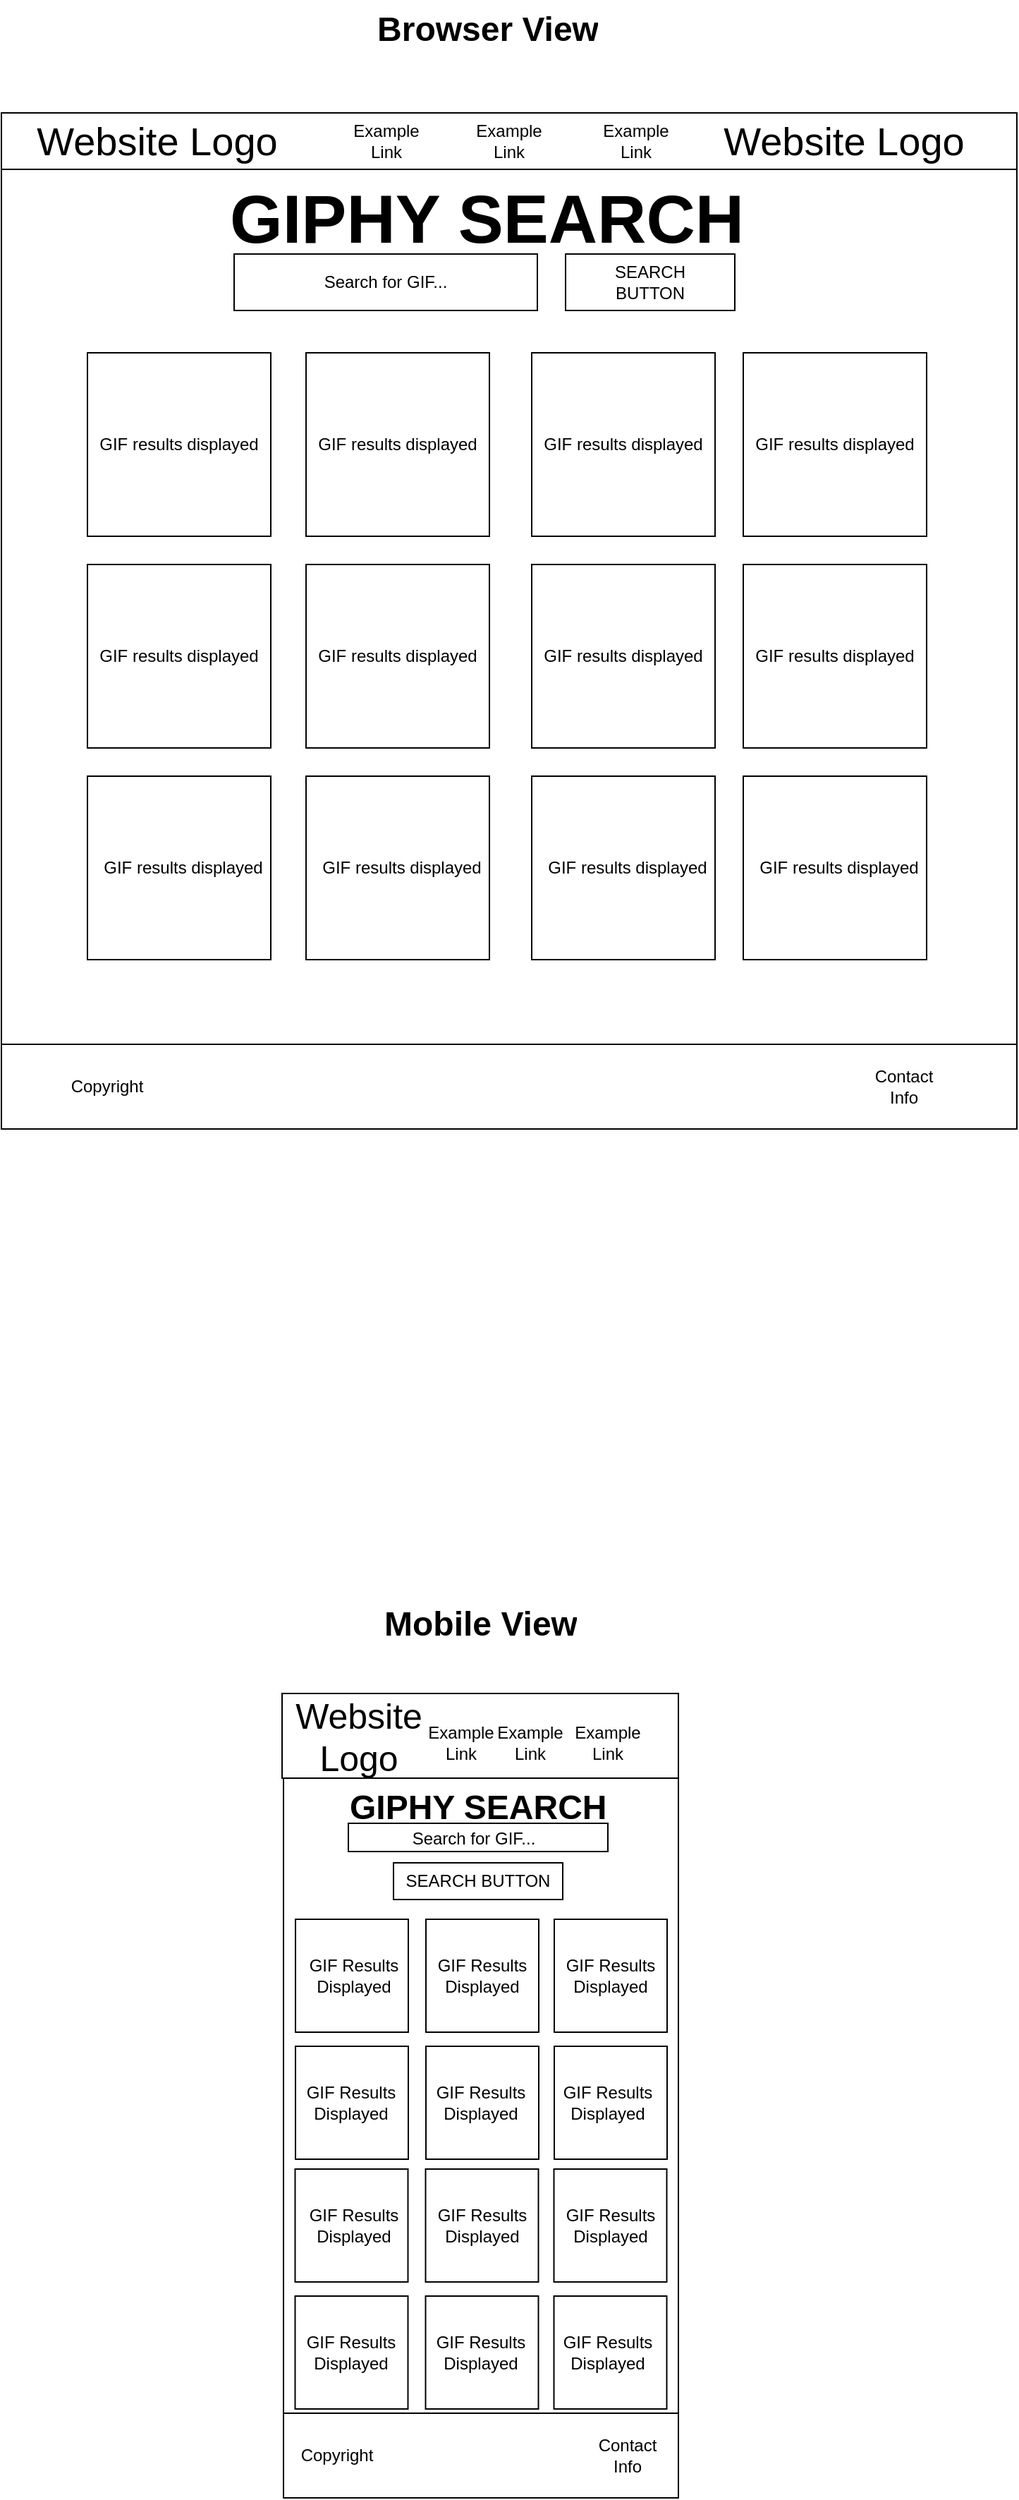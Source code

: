 <mxfile version="24.7.16">
  <diagram name="Page-1" id="O4QpBq0s-QUGAf6Hi9pV">
    <mxGraphModel dx="1434" dy="738" grid="1" gridSize="10" guides="1" tooltips="1" connect="1" arrows="1" fold="1" page="1" pageScale="1" pageWidth="850" pageHeight="1100" math="0" shadow="0">
      <root>
        <mxCell id="0" />
        <mxCell id="1" parent="0" />
        <mxCell id="EX7HJN2xVCYqK3CvbIh4-1" value="" style="whiteSpace=wrap;html=1;aspect=fixed;" vertex="1" parent="1">
          <mxGeometry x="80" y="80" width="720" height="720" as="geometry" />
        </mxCell>
        <mxCell id="EX7HJN2xVCYqK3CvbIh4-2" value="" style="rounded=0;whiteSpace=wrap;html=1;" vertex="1" parent="1">
          <mxGeometry x="80" y="80" width="720" height="40" as="geometry" />
        </mxCell>
        <mxCell id="EX7HJN2xVCYqK3CvbIh4-3" value="" style="rounded=0;whiteSpace=wrap;html=1;" vertex="1" parent="1">
          <mxGeometry x="80" y="740" width="720" height="60" as="geometry" />
        </mxCell>
        <mxCell id="EX7HJN2xVCYqK3CvbIh4-4" value="&lt;h1 style=&quot;margin-top: 0px; font-size: 48px;&quot;&gt;GIPHY SEARCH&lt;/h1&gt;" style="text;html=1;whiteSpace=wrap;overflow=hidden;rounded=0;" vertex="1" parent="1">
          <mxGeometry x="240" y="120" width="370" height="60" as="geometry" />
        </mxCell>
        <mxCell id="EX7HJN2xVCYqK3CvbIh4-5" value="" style="rounded=0;whiteSpace=wrap;html=1;" vertex="1" parent="1">
          <mxGeometry x="245" y="180" width="215" height="40" as="geometry" />
        </mxCell>
        <mxCell id="EX7HJN2xVCYqK3CvbIh4-7" value="Search for GIF..." style="text;html=1;align=center;verticalAlign=middle;whiteSpace=wrap;rounded=0;" vertex="1" parent="1">
          <mxGeometry x="255" y="185" width="195" height="30" as="geometry" />
        </mxCell>
        <mxCell id="EX7HJN2xVCYqK3CvbIh4-9" value="" style="rounded=0;whiteSpace=wrap;html=1;" vertex="1" parent="1">
          <mxGeometry x="480" y="180" width="120" height="40" as="geometry" />
        </mxCell>
        <mxCell id="EX7HJN2xVCYqK3CvbIh4-10" value="SEARCH BUTTON" style="text;html=1;align=center;verticalAlign=middle;whiteSpace=wrap;rounded=0;" vertex="1" parent="1">
          <mxGeometry x="510" y="185" width="60" height="30" as="geometry" />
        </mxCell>
        <mxCell id="EX7HJN2xVCYqK3CvbIh4-13" value="" style="whiteSpace=wrap;html=1;aspect=fixed;" vertex="1" parent="1">
          <mxGeometry x="141" y="250" width="130" height="130" as="geometry" />
        </mxCell>
        <mxCell id="EX7HJN2xVCYqK3CvbIh4-14" value="" style="whiteSpace=wrap;html=1;aspect=fixed;" vertex="1" parent="1">
          <mxGeometry x="296" y="250" width="130" height="130" as="geometry" />
        </mxCell>
        <mxCell id="EX7HJN2xVCYqK3CvbIh4-15" value="" style="whiteSpace=wrap;html=1;aspect=fixed;" vertex="1" parent="1">
          <mxGeometry x="456" y="250" width="130" height="130" as="geometry" />
        </mxCell>
        <mxCell id="EX7HJN2xVCYqK3CvbIh4-16" value="" style="whiteSpace=wrap;html=1;aspect=fixed;" vertex="1" parent="1">
          <mxGeometry x="606" y="250" width="130" height="130" as="geometry" />
        </mxCell>
        <mxCell id="EX7HJN2xVCYqK3CvbIh4-17" value="" style="whiteSpace=wrap;html=1;aspect=fixed;" vertex="1" parent="1">
          <mxGeometry x="141" y="400" width="130" height="130" as="geometry" />
        </mxCell>
        <mxCell id="EX7HJN2xVCYqK3CvbIh4-18" value="" style="whiteSpace=wrap;html=1;aspect=fixed;" vertex="1" parent="1">
          <mxGeometry x="296" y="400" width="130" height="130" as="geometry" />
        </mxCell>
        <mxCell id="EX7HJN2xVCYqK3CvbIh4-19" value="" style="whiteSpace=wrap;html=1;aspect=fixed;" vertex="1" parent="1">
          <mxGeometry x="456" y="400" width="130" height="130" as="geometry" />
        </mxCell>
        <mxCell id="EX7HJN2xVCYqK3CvbIh4-20" value="" style="whiteSpace=wrap;html=1;aspect=fixed;" vertex="1" parent="1">
          <mxGeometry x="606" y="400" width="130" height="130" as="geometry" />
        </mxCell>
        <mxCell id="EX7HJN2xVCYqK3CvbIh4-21" value="" style="whiteSpace=wrap;html=1;aspect=fixed;" vertex="1" parent="1">
          <mxGeometry x="141" y="550" width="130" height="130" as="geometry" />
        </mxCell>
        <mxCell id="EX7HJN2xVCYqK3CvbIh4-22" value="" style="whiteSpace=wrap;html=1;aspect=fixed;" vertex="1" parent="1">
          <mxGeometry x="296" y="550" width="130" height="130" as="geometry" />
        </mxCell>
        <mxCell id="EX7HJN2xVCYqK3CvbIh4-23" value="" style="whiteSpace=wrap;html=1;aspect=fixed;" vertex="1" parent="1">
          <mxGeometry x="456" y="550" width="130" height="130" as="geometry" />
        </mxCell>
        <mxCell id="EX7HJN2xVCYqK3CvbIh4-24" value="" style="whiteSpace=wrap;html=1;aspect=fixed;" vertex="1" parent="1">
          <mxGeometry x="606" y="550" width="130" height="130" as="geometry" />
        </mxCell>
        <mxCell id="EX7HJN2xVCYqK3CvbIh4-25" value="GIF results displayed" style="text;html=1;align=center;verticalAlign=middle;whiteSpace=wrap;rounded=0;" vertex="1" parent="1">
          <mxGeometry x="121" y="270" width="170" height="90" as="geometry" />
        </mxCell>
        <mxCell id="EX7HJN2xVCYqK3CvbIh4-26" value="GIF results displayed" style="text;html=1;align=center;verticalAlign=middle;whiteSpace=wrap;rounded=0;" vertex="1" parent="1">
          <mxGeometry x="276" y="270" width="170" height="90" as="geometry" />
        </mxCell>
        <mxCell id="EX7HJN2xVCYqK3CvbIh4-27" value="GIF results displayed" style="text;html=1;align=center;verticalAlign=middle;whiteSpace=wrap;rounded=0;" vertex="1" parent="1">
          <mxGeometry x="436" y="270" width="170" height="90" as="geometry" />
        </mxCell>
        <mxCell id="EX7HJN2xVCYqK3CvbIh4-28" value="GIF results displayed" style="text;html=1;align=center;verticalAlign=middle;whiteSpace=wrap;rounded=0;" vertex="1" parent="1">
          <mxGeometry x="586" y="270" width="170" height="90" as="geometry" />
        </mxCell>
        <mxCell id="EX7HJN2xVCYqK3CvbIh4-29" value="GIF results displayed" style="text;html=1;align=center;verticalAlign=middle;whiteSpace=wrap;rounded=0;" vertex="1" parent="1">
          <mxGeometry x="121" y="420" width="170" height="90" as="geometry" />
        </mxCell>
        <mxCell id="EX7HJN2xVCYqK3CvbIh4-30" value="GIF results displayed" style="text;html=1;align=center;verticalAlign=middle;whiteSpace=wrap;rounded=0;" vertex="1" parent="1">
          <mxGeometry x="276" y="420" width="170" height="90" as="geometry" />
        </mxCell>
        <mxCell id="EX7HJN2xVCYqK3CvbIh4-31" value="GIF results displayed" style="text;html=1;align=center;verticalAlign=middle;whiteSpace=wrap;rounded=0;" vertex="1" parent="1">
          <mxGeometry x="436" y="420" width="170" height="90" as="geometry" />
        </mxCell>
        <mxCell id="EX7HJN2xVCYqK3CvbIh4-32" value="GIF results displayed" style="text;html=1;align=center;verticalAlign=middle;whiteSpace=wrap;rounded=0;" vertex="1" parent="1">
          <mxGeometry x="586" y="420" width="170" height="90" as="geometry" />
        </mxCell>
        <mxCell id="EX7HJN2xVCYqK3CvbIh4-33" value="GIF results displayed" style="text;html=1;align=center;verticalAlign=middle;whiteSpace=wrap;rounded=0;" vertex="1" parent="1">
          <mxGeometry x="124" y="570" width="170" height="90" as="geometry" />
        </mxCell>
        <mxCell id="EX7HJN2xVCYqK3CvbIh4-34" value="GIF results displayed" style="text;html=1;align=center;verticalAlign=middle;whiteSpace=wrap;rounded=0;" vertex="1" parent="1">
          <mxGeometry x="279" y="570" width="170" height="90" as="geometry" />
        </mxCell>
        <mxCell id="EX7HJN2xVCYqK3CvbIh4-35" value="GIF results displayed" style="text;html=1;align=center;verticalAlign=middle;whiteSpace=wrap;rounded=0;" vertex="1" parent="1">
          <mxGeometry x="439" y="570" width="170" height="90" as="geometry" />
        </mxCell>
        <mxCell id="EX7HJN2xVCYqK3CvbIh4-36" value="GIF results displayed" style="text;html=1;align=center;verticalAlign=middle;whiteSpace=wrap;rounded=0;" vertex="1" parent="1">
          <mxGeometry x="589" y="570" width="170" height="90" as="geometry" />
        </mxCell>
        <mxCell id="EX7HJN2xVCYqK3CvbIh4-37" value="Website Logo" style="text;html=1;align=center;verticalAlign=middle;whiteSpace=wrap;rounded=0;fontSize=28;" vertex="1" parent="1">
          <mxGeometry x="92.5" y="80" width="195" height="40" as="geometry" />
        </mxCell>
        <mxCell id="EX7HJN2xVCYqK3CvbIh4-38" value="Example Link" style="text;html=1;align=center;verticalAlign=middle;whiteSpace=wrap;rounded=0;" vertex="1" parent="1">
          <mxGeometry x="322.5" y="85" width="60" height="30" as="geometry" />
        </mxCell>
        <mxCell id="EX7HJN2xVCYqK3CvbIh4-39" value="Example Link" style="text;html=1;align=center;verticalAlign=middle;whiteSpace=wrap;rounded=0;" vertex="1" parent="1">
          <mxGeometry x="410" y="85" width="60" height="30" as="geometry" />
        </mxCell>
        <mxCell id="EX7HJN2xVCYqK3CvbIh4-40" value="Example Link" style="text;html=1;align=center;verticalAlign=middle;whiteSpace=wrap;rounded=0;" vertex="1" parent="1">
          <mxGeometry x="500" y="85" width="60" height="30" as="geometry" />
        </mxCell>
        <mxCell id="EX7HJN2xVCYqK3CvbIh4-42" value="Website Logo" style="text;html=1;align=center;verticalAlign=middle;whiteSpace=wrap;rounded=0;fontSize=28;" vertex="1" parent="1">
          <mxGeometry x="580" y="80" width="195" height="40" as="geometry" />
        </mxCell>
        <mxCell id="EX7HJN2xVCYqK3CvbIh4-43" value="Copyright" style="text;html=1;align=center;verticalAlign=middle;whiteSpace=wrap;rounded=0;" vertex="1" parent="1">
          <mxGeometry x="125" y="755" width="60" height="30" as="geometry" />
        </mxCell>
        <mxCell id="EX7HJN2xVCYqK3CvbIh4-44" value="Contact Info" style="text;html=1;align=center;verticalAlign=middle;whiteSpace=wrap;rounded=0;" vertex="1" parent="1">
          <mxGeometry x="690" y="755" width="60" height="30" as="geometry" />
        </mxCell>
        <mxCell id="EX7HJN2xVCYqK3CvbIh4-45" value="&lt;h1 style=&quot;margin-top: 0px;&quot;&gt;Browser View&lt;/h1&gt;" style="text;html=1;whiteSpace=wrap;overflow=hidden;rounded=0;align=center;" vertex="1" parent="1">
          <mxGeometry x="335" width="180" height="50" as="geometry" />
        </mxCell>
        <mxCell id="EX7HJN2xVCYqK3CvbIh4-47" value="" style="rounded=0;whiteSpace=wrap;html=1;" vertex="1" parent="1">
          <mxGeometry x="280" y="1200" width="280" height="570" as="geometry" />
        </mxCell>
        <mxCell id="EX7HJN2xVCYqK3CvbIh4-48" value="&lt;h1 style=&quot;margin-top: 0px;&quot;&gt;Mobile View&lt;/h1&gt;" style="text;html=1;whiteSpace=wrap;overflow=hidden;rounded=0;align=center;" vertex="1" parent="1">
          <mxGeometry x="330" y="1130" width="180" height="40" as="geometry" />
        </mxCell>
        <mxCell id="EX7HJN2xVCYqK3CvbIh4-49" value="" style="rounded=0;whiteSpace=wrap;html=1;" vertex="1" parent="1">
          <mxGeometry x="279" y="1200" width="281" height="60" as="geometry" />
        </mxCell>
        <mxCell id="EX7HJN2xVCYqK3CvbIh4-51" value="&lt;font style=&quot;font-size: 25px;&quot;&gt;Website Logo&lt;/font&gt;" style="text;html=1;align=center;verticalAlign=middle;whiteSpace=wrap;rounded=0;fontSize=25;" vertex="1" parent="1">
          <mxGeometry x="283.5" y="1210" width="99" height="40" as="geometry" />
        </mxCell>
        <mxCell id="EX7HJN2xVCYqK3CvbIh4-52" value="Example Link" style="text;html=1;align=center;verticalAlign=middle;whiteSpace=wrap;rounded=0;" vertex="1" parent="1">
          <mxGeometry x="376" y="1220" width="60" height="30" as="geometry" />
        </mxCell>
        <mxCell id="EX7HJN2xVCYqK3CvbIh4-53" value="Example Link" style="text;html=1;align=center;verticalAlign=middle;whiteSpace=wrap;rounded=0;" vertex="1" parent="1">
          <mxGeometry x="425" y="1220" width="60" height="30" as="geometry" />
        </mxCell>
        <mxCell id="EX7HJN2xVCYqK3CvbIh4-54" value="Example Link" style="text;html=1;align=center;verticalAlign=middle;whiteSpace=wrap;rounded=0;" vertex="1" parent="1">
          <mxGeometry x="480" y="1220" width="60" height="30" as="geometry" />
        </mxCell>
        <mxCell id="EX7HJN2xVCYqK3CvbIh4-55" value="" style="whiteSpace=wrap;html=1;aspect=fixed;" vertex="1" parent="1">
          <mxGeometry x="288.5" y="1360" width="80" height="80" as="geometry" />
        </mxCell>
        <mxCell id="EX7HJN2xVCYqK3CvbIh4-56" value="" style="whiteSpace=wrap;html=1;aspect=fixed;" vertex="1" parent="1">
          <mxGeometry x="381" y="1360" width="80" height="80" as="geometry" />
        </mxCell>
        <mxCell id="EX7HJN2xVCYqK3CvbIh4-57" value="" style="whiteSpace=wrap;html=1;aspect=fixed;" vertex="1" parent="1">
          <mxGeometry x="472" y="1360" width="80" height="80" as="geometry" />
        </mxCell>
        <mxCell id="EX7HJN2xVCYqK3CvbIh4-59" value="" style="whiteSpace=wrap;html=1;aspect=fixed;" vertex="1" parent="1">
          <mxGeometry x="288.5" y="1450" width="80" height="80" as="geometry" />
        </mxCell>
        <mxCell id="EX7HJN2xVCYqK3CvbIh4-60" value="" style="whiteSpace=wrap;html=1;aspect=fixed;" vertex="1" parent="1">
          <mxGeometry x="381" y="1450" width="80" height="80" as="geometry" />
        </mxCell>
        <mxCell id="EX7HJN2xVCYqK3CvbIh4-61" value="" style="whiteSpace=wrap;html=1;aspect=fixed;" vertex="1" parent="1">
          <mxGeometry x="472" y="1450" width="80" height="80" as="geometry" />
        </mxCell>
        <mxCell id="EX7HJN2xVCYqK3CvbIh4-62" value="" style="whiteSpace=wrap;html=1;aspect=fixed;" vertex="1" parent="1">
          <mxGeometry x="288.25" y="1537" width="80" height="80" as="geometry" />
        </mxCell>
        <mxCell id="EX7HJN2xVCYqK3CvbIh4-63" value="" style="whiteSpace=wrap;html=1;aspect=fixed;" vertex="1" parent="1">
          <mxGeometry x="380.75" y="1537" width="80" height="80" as="geometry" />
        </mxCell>
        <mxCell id="EX7HJN2xVCYqK3CvbIh4-64" value="" style="whiteSpace=wrap;html=1;aspect=fixed;" vertex="1" parent="1">
          <mxGeometry x="471.75" y="1537" width="80" height="80" as="geometry" />
        </mxCell>
        <mxCell id="EX7HJN2xVCYqK3CvbIh4-65" value="" style="whiteSpace=wrap;html=1;aspect=fixed;" vertex="1" parent="1">
          <mxGeometry x="288.25" y="1627" width="80" height="80" as="geometry" />
        </mxCell>
        <mxCell id="EX7HJN2xVCYqK3CvbIh4-66" value="" style="whiteSpace=wrap;html=1;aspect=fixed;" vertex="1" parent="1">
          <mxGeometry x="380.75" y="1627" width="80" height="80" as="geometry" />
        </mxCell>
        <mxCell id="EX7HJN2xVCYqK3CvbIh4-67" value="" style="whiteSpace=wrap;html=1;aspect=fixed;" vertex="1" parent="1">
          <mxGeometry x="471.75" y="1627" width="80" height="80" as="geometry" />
        </mxCell>
        <mxCell id="EX7HJN2xVCYqK3CvbIh4-68" value="" style="rounded=0;whiteSpace=wrap;html=1;" vertex="1" parent="1">
          <mxGeometry x="280" y="1710" width="280" height="60" as="geometry" />
        </mxCell>
        <mxCell id="EX7HJN2xVCYqK3CvbIh4-69" value="&lt;h1 style=&quot;margin-top: 0px;&quot;&gt;GIPHY SEARCH&lt;/h1&gt;" style="text;html=1;whiteSpace=wrap;overflow=hidden;rounded=0;" vertex="1" parent="1">
          <mxGeometry x="325" y="1260" width="200" height="40" as="geometry" />
        </mxCell>
        <mxCell id="EX7HJN2xVCYqK3CvbIh4-70" value="" style="rounded=0;whiteSpace=wrap;html=1;" vertex="1" parent="1">
          <mxGeometry x="326" y="1292" width="184" height="20" as="geometry" />
        </mxCell>
        <mxCell id="EX7HJN2xVCYqK3CvbIh4-71" value="Search for GIF..." style="text;html=1;align=center;verticalAlign=middle;whiteSpace=wrap;rounded=0;" vertex="1" parent="1">
          <mxGeometry x="320" y="1288" width="190" height="30" as="geometry" />
        </mxCell>
        <mxCell id="EX7HJN2xVCYqK3CvbIh4-72" value="" style="rounded=0;whiteSpace=wrap;html=1;" vertex="1" parent="1">
          <mxGeometry x="358" y="1320" width="120" height="26" as="geometry" />
        </mxCell>
        <mxCell id="EX7HJN2xVCYqK3CvbIh4-73" value="SEARCH BUTTON" style="text;html=1;align=center;verticalAlign=middle;whiteSpace=wrap;rounded=0;" vertex="1" parent="1">
          <mxGeometry x="358" y="1318" width="120" height="30" as="geometry" />
        </mxCell>
        <mxCell id="EX7HJN2xVCYqK3CvbIh4-74" value="GIF Results Displayed" style="text;html=1;align=center;verticalAlign=middle;whiteSpace=wrap;rounded=0;" vertex="1" parent="1">
          <mxGeometry x="290" y="1360" width="80" height="80" as="geometry" />
        </mxCell>
        <mxCell id="EX7HJN2xVCYqK3CvbIh4-75" value="GIF Results Displayed" style="text;html=1;align=center;verticalAlign=middle;whiteSpace=wrap;rounded=0;" vertex="1" parent="1">
          <mxGeometry x="472" y="1360" width="80" height="80" as="geometry" />
        </mxCell>
        <mxCell id="EX7HJN2xVCYqK3CvbIh4-76" value="GIF Results Displayed" style="text;html=1;align=center;verticalAlign=middle;whiteSpace=wrap;rounded=0;" vertex="1" parent="1">
          <mxGeometry x="381" y="1360" width="80" height="80" as="geometry" />
        </mxCell>
        <mxCell id="EX7HJN2xVCYqK3CvbIh4-77" value="GIF Results Displayed" style="text;html=1;align=center;verticalAlign=middle;whiteSpace=wrap;rounded=0;" vertex="1" parent="1">
          <mxGeometry x="287.5" y="1450" width="80" height="80" as="geometry" />
        </mxCell>
        <mxCell id="EX7HJN2xVCYqK3CvbIh4-78" value="GIF Results Displayed" style="text;html=1;align=center;verticalAlign=middle;whiteSpace=wrap;rounded=0;" vertex="1" parent="1">
          <mxGeometry x="380" y="1450" width="80" height="80" as="geometry" />
        </mxCell>
        <mxCell id="EX7HJN2xVCYqK3CvbIh4-79" value="GIF Results Displayed" style="text;html=1;align=center;verticalAlign=middle;whiteSpace=wrap;rounded=0;" vertex="1" parent="1">
          <mxGeometry x="470" y="1450" width="80" height="80" as="geometry" />
        </mxCell>
        <mxCell id="EX7HJN2xVCYqK3CvbIh4-80" value="GIF Results Displayed" style="text;html=1;align=center;verticalAlign=middle;whiteSpace=wrap;rounded=0;" vertex="1" parent="1">
          <mxGeometry x="290" y="1537" width="80" height="80" as="geometry" />
        </mxCell>
        <mxCell id="EX7HJN2xVCYqK3CvbIh4-81" value="GIF Results Displayed" style="text;html=1;align=center;verticalAlign=middle;whiteSpace=wrap;rounded=0;" vertex="1" parent="1">
          <mxGeometry x="381" y="1537" width="80" height="80" as="geometry" />
        </mxCell>
        <mxCell id="EX7HJN2xVCYqK3CvbIh4-82" value="GIF Results Displayed" style="text;html=1;align=center;verticalAlign=middle;whiteSpace=wrap;rounded=0;" vertex="1" parent="1">
          <mxGeometry x="471.75" y="1537" width="80" height="80" as="geometry" />
        </mxCell>
        <mxCell id="EX7HJN2xVCYqK3CvbIh4-83" value="GIF Results Displayed" style="text;html=1;align=center;verticalAlign=middle;whiteSpace=wrap;rounded=0;" vertex="1" parent="1">
          <mxGeometry x="287.5" y="1627" width="80" height="80" as="geometry" />
        </mxCell>
        <mxCell id="EX7HJN2xVCYqK3CvbIh4-84" value="GIF Results Displayed" style="text;html=1;align=center;verticalAlign=middle;whiteSpace=wrap;rounded=0;" vertex="1" parent="1">
          <mxGeometry x="380" y="1627" width="80" height="80" as="geometry" />
        </mxCell>
        <mxCell id="EX7HJN2xVCYqK3CvbIh4-85" value="GIF Results Displayed" style="text;html=1;align=center;verticalAlign=middle;whiteSpace=wrap;rounded=0;" vertex="1" parent="1">
          <mxGeometry x="470" y="1627" width="80" height="80" as="geometry" />
        </mxCell>
        <mxCell id="EX7HJN2xVCYqK3CvbIh4-86" value="Copyright" style="text;html=1;align=center;verticalAlign=middle;whiteSpace=wrap;rounded=0;" vertex="1" parent="1">
          <mxGeometry x="287.5" y="1725" width="60" height="30" as="geometry" />
        </mxCell>
        <mxCell id="EX7HJN2xVCYqK3CvbIh4-87" value="Contact Info" style="text;html=1;align=center;verticalAlign=middle;whiteSpace=wrap;rounded=0;" vertex="1" parent="1">
          <mxGeometry x="494" y="1725" width="60" height="30" as="geometry" />
        </mxCell>
      </root>
    </mxGraphModel>
  </diagram>
</mxfile>
